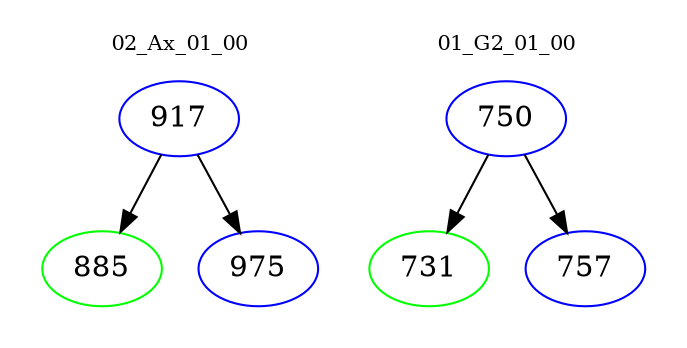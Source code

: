 digraph{
subgraph cluster_0 {
color = white
label = "02_Ax_01_00";
fontsize=10;
T0_917 [label="917", color="blue"]
T0_917 -> T0_885 [color="black"]
T0_885 [label="885", color="green"]
T0_917 -> T0_975 [color="black"]
T0_975 [label="975", color="blue"]
}
subgraph cluster_1 {
color = white
label = "01_G2_01_00";
fontsize=10;
T1_750 [label="750", color="blue"]
T1_750 -> T1_731 [color="black"]
T1_731 [label="731", color="green"]
T1_750 -> T1_757 [color="black"]
T1_757 [label="757", color="blue"]
}
}
